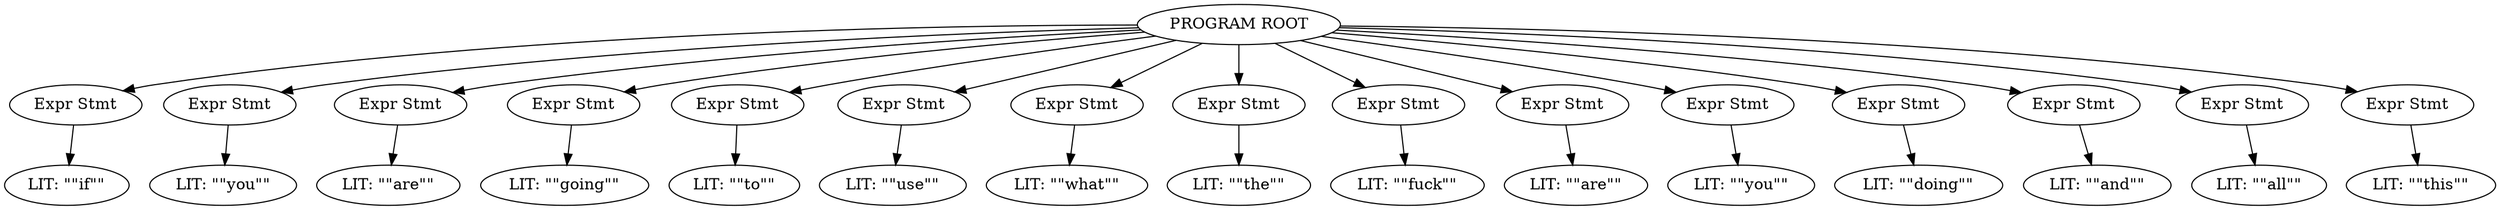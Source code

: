 digraph AST {
    rankdir=TB; // Top to Bottom layout
    N0 [label="PROGRAM ROOT"];
    N1 [label="Expr Stmt"];
    N0 -> N1 [label=""];
    N2 [label="LIT: \"\"if\"\""];
    N1 -> N2 [label=""];
    N3 [label="Expr Stmt"];
    N0 -> N3 [label=""];
    N4 [label="LIT: \"\"you\"\""];
    N3 -> N4 [label=""];
    N5 [label="Expr Stmt"];
    N0 -> N5 [label=""];
    N6 [label="LIT: \"\"are\"\""];
    N5 -> N6 [label=""];
    N7 [label="Expr Stmt"];
    N0 -> N7 [label=""];
    N8 [label="LIT: \"\"going\"\""];
    N7 -> N8 [label=""];
    N9 [label="Expr Stmt"];
    N0 -> N9 [label=""];
    N10 [label="LIT: \"\"to\"\""];
    N9 -> N10 [label=""];
    N11 [label="Expr Stmt"];
    N0 -> N11 [label=""];
    N12 [label="LIT: \"\"use\"\""];
    N11 -> N12 [label=""];
    N13 [label="Expr Stmt"];
    N0 -> N13 [label=""];
    N14 [label="LIT: \"\"what\"\""];
    N13 -> N14 [label=""];
    N15 [label="Expr Stmt"];
    N0 -> N15 [label=""];
    N16 [label="LIT: \"\"the\"\""];
    N15 -> N16 [label=""];
    N17 [label="Expr Stmt"];
    N0 -> N17 [label=""];
    N18 [label="LIT: \"\"fuck\"\""];
    N17 -> N18 [label=""];
    N19 [label="Expr Stmt"];
    N0 -> N19 [label=""];
    N20 [label="LIT: \"\"are\"\""];
    N19 -> N20 [label=""];
    N21 [label="Expr Stmt"];
    N0 -> N21 [label=""];
    N22 [label="LIT: \"\"you\"\""];
    N21 -> N22 [label=""];
    N23 [label="Expr Stmt"];
    N0 -> N23 [label=""];
    N24 [label="LIT: \"\"doing\"\""];
    N23 -> N24 [label=""];
    N25 [label="Expr Stmt"];
    N0 -> N25 [label=""];
    N26 [label="LIT: \"\"and\"\""];
    N25 -> N26 [label=""];
    N27 [label="Expr Stmt"];
    N0 -> N27 [label=""];
    N28 [label="LIT: \"\"all\"\""];
    N27 -> N28 [label=""];
    N29 [label="Expr Stmt"];
    N0 -> N29 [label=""];
    N30 [label="LIT: \"\"this\"\""];
    N29 -> N30 [label=""];
}
